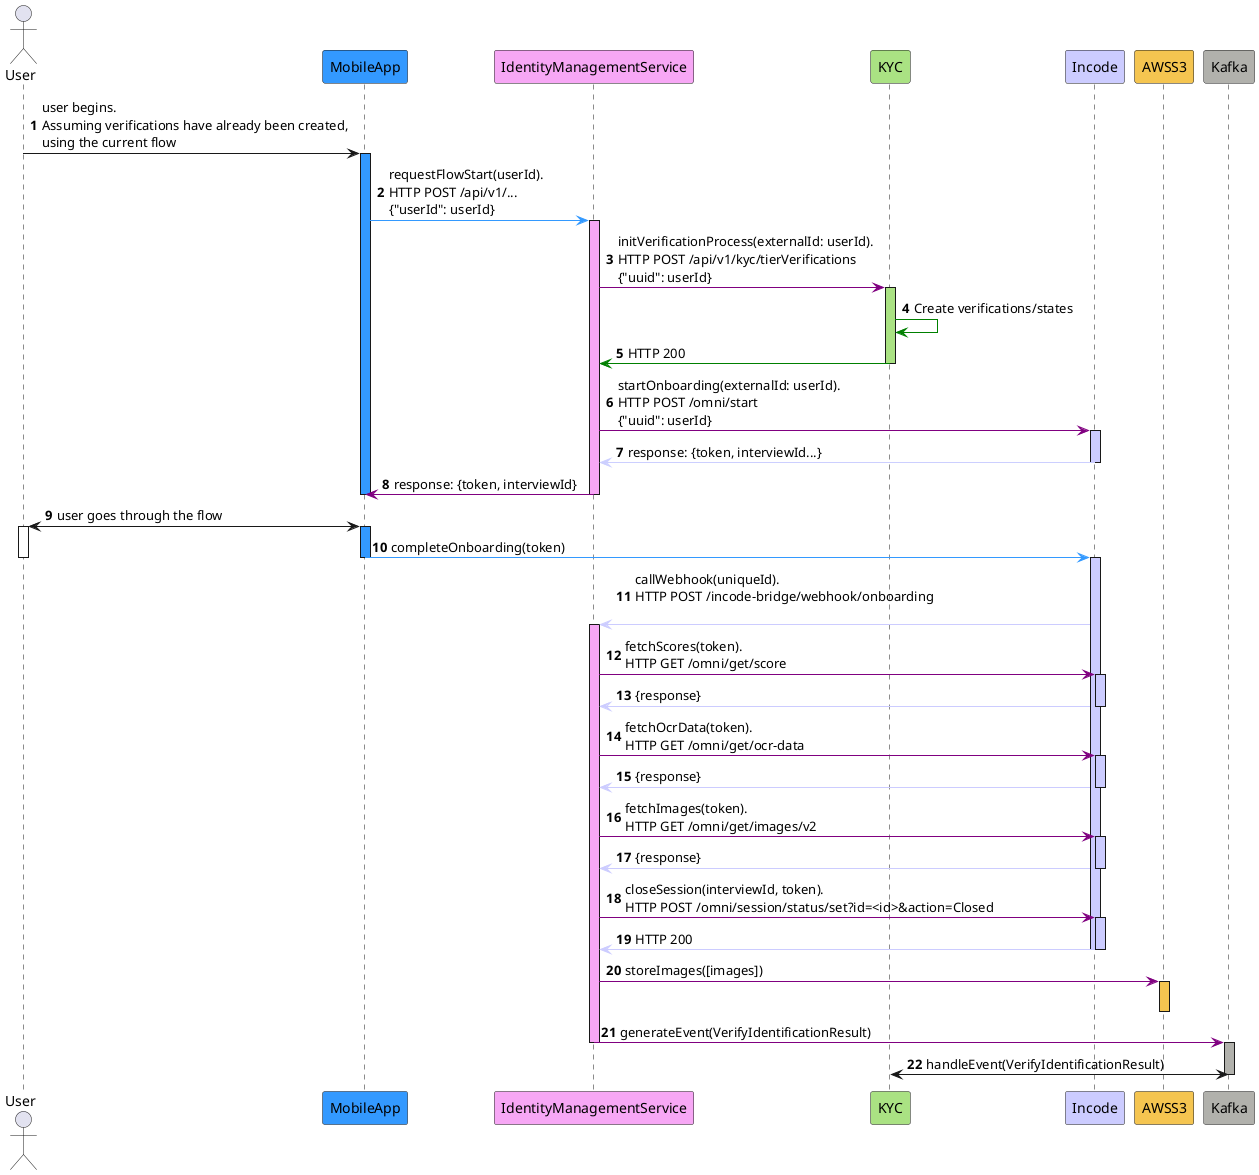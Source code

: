 @startuml
'https://plantuml.com/sequence-diagram

autonumber

actor       User as user
participant    MobileApp    as app #3399ff
participant     IdentityManagementService      as ims #F7a7f5
participant     "KYC"     as kyc #Aae283
participant     Incode      as incodeexternal #ccccff
participant     AWSS3      as awss3 #F5c550
participant     Kafka      as kafka #B1b1ac
user -> app : user begins. \nAssuming verifications have already been created,\nusing the current flow
activate app #3399ff
app  [#3399ff]-> ims : requestFlowStart(userId).\nHTTP POST /api/v1/...\n{"userId": userId}
activate ims #F7a7f5
'@ims   [#purple]-> ims : saveFlowState(userId).
ims [#purple]-> kyc : initVerificationProcess(externalId: userId).\nHTTP POST /api/v1/kyc/tierVerifications\n{"uuid": userId}
activate kyc #Aae283
kyc [#green]-> kyc : Create verifications/states
kyc [#green]-> ims : HTTP 200
deactivate kyc
ims [#purple]-> incodeexternal : startOnboarding(externalId: userId).\nHTTP POST /omni/start\n{"uuid": userId}
activate incodeexternal #ccccff
incodeexternal [#cccfff]-> ims : response: {token, interviewId...}
deactivate incodeexternal
ims [#purple]-> app : response: {token, interviewId}
deactivate ims
deactivate app
user <-> app : user goes through the flow
activate user
activate app #3399ff
app [#3399ff]-> incodeexternal : completeOnboarding(token)
deactivate user
deactivate app
activate incodeexternal #ccccff
incodeexternal [#ccccff]-> ims : callWebhook(uniqueId).\nHTTP POST /incode-bridge/webhook/onboarding\n
activate ims #F7a7f5
ims [#purple]-> incodeexternal : fetchScores(token).\nHTTP GET /omni/get/score
activate incodeexternal #ccccff
incodeexternal [#ccccff]-> ims : {response}
deactivate incodeexternal
ims [#purple]-> incodeexternal : fetchOcrData(token).\nHTTP GET /omni/get/ocr-data
activate incodeexternal #ccccff
incodeexternal [#ccccff]-> ims : {response}
deactivate incodeexternal
ims [#purple]-> incodeexternal : fetchImages(token).\nHTTP GET /omni/get/images/v2
activate incodeexternal #ccccff
incodeexternal [#ccccff]-> ims : {response}
deactivate incodeexternal
ims [#purple]-> incodeexternal : closeSession(interviewId, token).\nHTTP POST /omni/session/status/set?id=<id>&action=Closed
activate incodeexternal #ccccff
incodeexternal [#ccccff]-> ims : HTTP 200
deactivate incodeexternal
deactivate incodeexternal
ims [#purple]-> awss3 : storeImages([images])
activate awss3 #F5c550
deactivate awss3
ims [#purple]-> kafka : generateEvent(VerifyIdentificationResult)
deactivate ims
deactivate kyc
activate kafka #B1b1ac
kyc <-> kafka : handleEvent(VerifyIdentificationResult)
deactivate kafka
@enduml